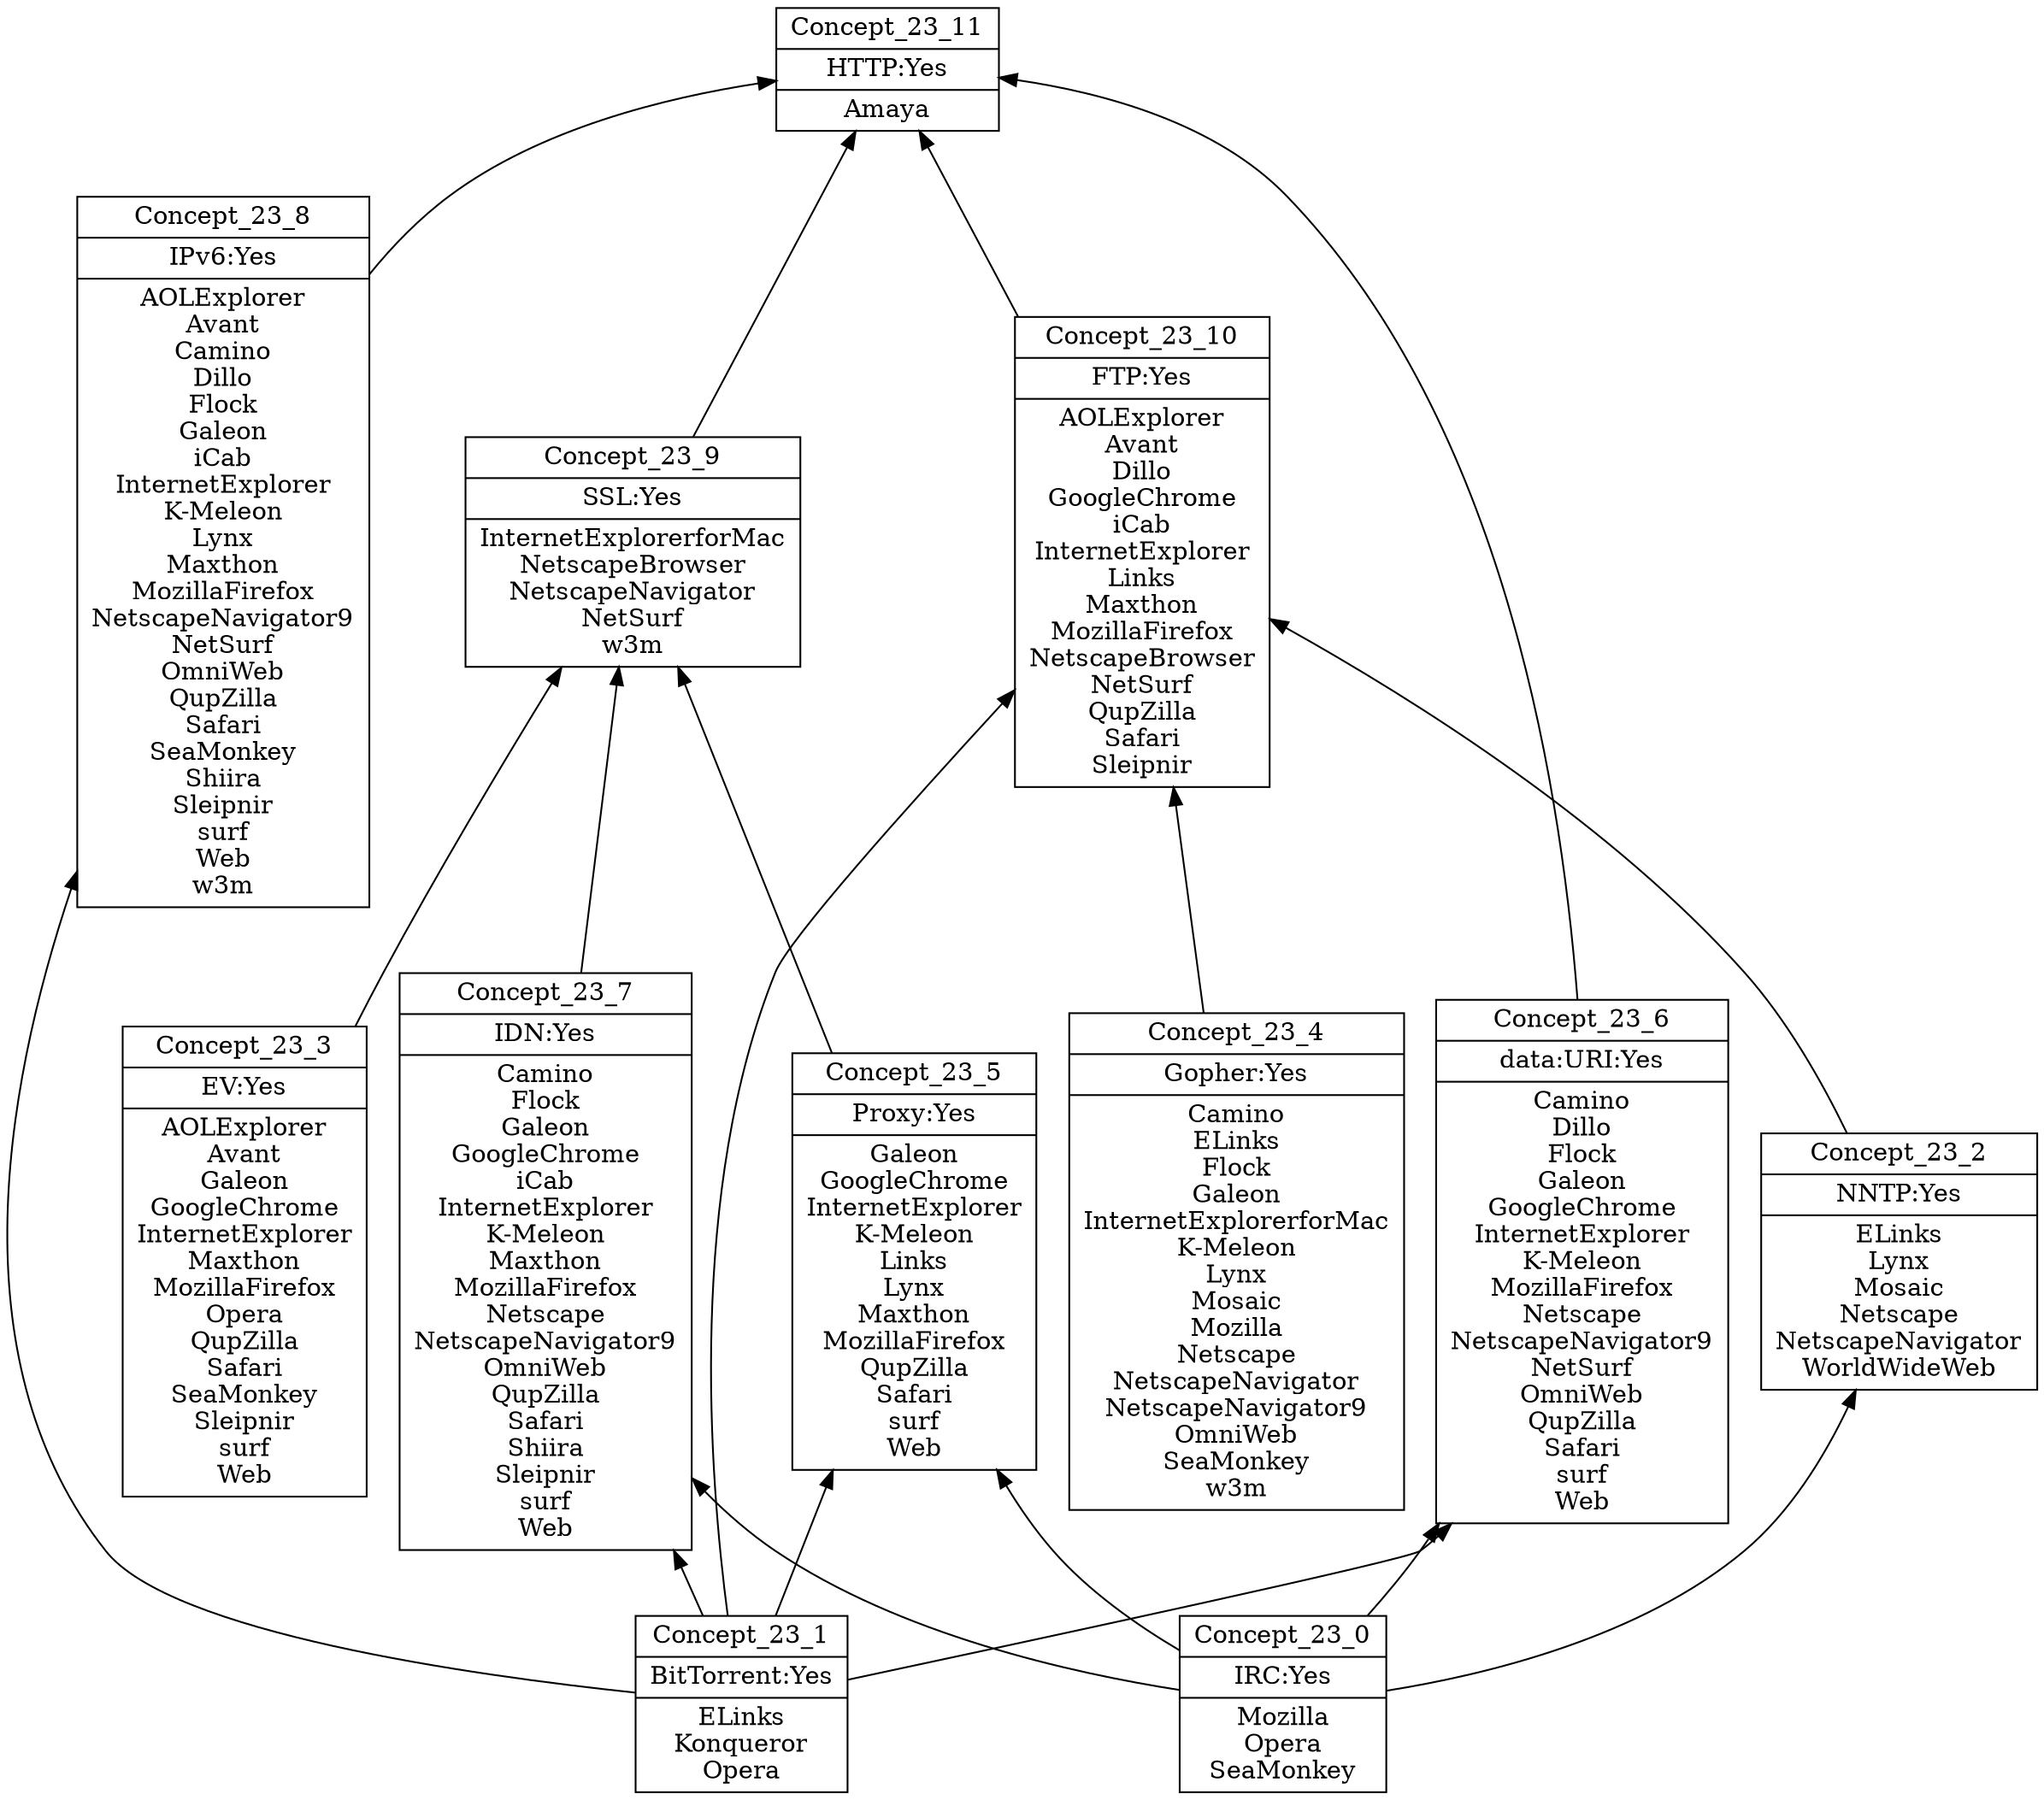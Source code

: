 digraph G { 
	rankdir=BT;
subgraph 23 { 
label="23";
1 [shape=record,label="{Concept_23_0|IRC:Yes\n|Mozilla\nOpera\nSeaMonkey\n}"];
2 [shape=record,label="{Concept_23_1|BitTorrent:Yes\n|ELinks\nKonqueror\nOpera\n}"];
3 [shape=record,label="{Concept_23_2|NNTP:Yes\n|ELinks\nLynx\nMosaic\nNetscape\nNetscapeNavigator\nWorldWideWeb\n}"];
4 [shape=record,label="{Concept_23_3|EV:Yes\n|AOLExplorer\nAvant\nGaleon\nGoogleChrome\nInternetExplorer\nMaxthon\nMozillaFirefox\nOpera\nQupZilla\nSafari\nSeaMonkey\nSleipnir\nsurf\nWeb\n}"];
5 [shape=record,label="{Concept_23_4|Gopher:Yes\n|Camino\nELinks\nFlock\nGaleon\nInternetExplorerforMac\nK-Meleon\nLynx\nMosaic\nMozilla\nNetscape\nNetscapeNavigator\nNetscapeNavigator9\nOmniWeb\nSeaMonkey\nw3m\n}"];
6 [shape=record,label="{Concept_23_6|data:URI:Yes\n|Camino\nDillo\nFlock\nGaleon\nGoogleChrome\nInternetExplorer\nK-Meleon\nMozillaFirefox\nNetscape\nNetscapeNavigator9\nNetSurf\nOmniWeb\nQupZilla\nSafari\nsurf\nWeb\n}"];
7 [shape=record,label="{Concept_23_7|IDN:Yes\n|Camino\nFlock\nGaleon\nGoogleChrome\niCab\nInternetExplorer\nK-Meleon\nMaxthon\nMozillaFirefox\nNetscape\nNetscapeNavigator9\nOmniWeb\nQupZilla\nSafari\nShiira\nSleipnir\nsurf\nWeb\n}"];
8 [shape=record,label="{Concept_23_8|IPv6:Yes\n|AOLExplorer\nAvant\nCamino\nDillo\nFlock\nGaleon\niCab\nInternetExplorer\nK-Meleon\nLynx\nMaxthon\nMozillaFirefox\nNetscapeNavigator9\nNetSurf\nOmniWeb\nQupZilla\nSafari\nSeaMonkey\nShiira\nSleipnir\nsurf\nWeb\nw3m\n}"];
9 [shape=record,label="{Concept_23_10|FTP:Yes\n|AOLExplorer\nAvant\nDillo\nGoogleChrome\niCab\nInternetExplorer\nLinks\nMaxthon\nMozillaFirefox\nNetscapeBrowser\nNetSurf\nQupZilla\nSafari\nSleipnir\n}"];
10 [shape=record,label="{Concept_23_9|SSL:Yes\n|InternetExplorerforMac\nNetscapeBrowser\nNetscapeNavigator\nNetSurf\nw3m\n}"];
11 [shape=record,label="{Concept_23_11|HTTP:Yes\n|Amaya\n}"];
12 [shape=record,label="{Concept_23_5|Proxy:Yes\n|Galeon\nGoogleChrome\nInternetExplorer\nK-Meleon\nLinks\nLynx\nMaxthon\nMozillaFirefox\nQupZilla\nSafari\nsurf\nWeb\n}"];
	1 -> 3
	1 -> 6
	2 -> 6
	1 -> 7
	2 -> 7
	2 -> 8
	3 -> 9
	2 -> 9
	5 -> 9
	7 -> 10
	4 -> 10
	12 -> 10
	9 -> 11
	6 -> 11
	8 -> 11
	10 -> 11
	2 -> 12
	1 -> 12
}
}